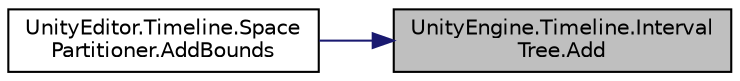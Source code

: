 digraph "UnityEngine.Timeline.IntervalTree.Add"
{
 // LATEX_PDF_SIZE
  edge [fontname="Helvetica",fontsize="10",labelfontname="Helvetica",labelfontsize="10"];
  node [fontname="Helvetica",fontsize="10",shape=record];
  rankdir="RL";
  Node1 [label="UnityEngine.Timeline.Interval\lTree.Add",height=0.2,width=0.4,color="black", fillcolor="grey75", style="filled", fontcolor="black",tooltip="Add an IInterval to the tree"];
  Node1 -> Node2 [dir="back",color="midnightblue",fontsize="10",style="solid",fontname="Helvetica"];
  Node2 [label="UnityEditor.Timeline.Space\lPartitioner.AddBounds",height=0.2,width=0.4,color="black", fillcolor="white", style="filled",URL="$class_unity_editor_1_1_timeline_1_1_space_partitioner.html#a88cdc0700e74458c055f6f7bfbe5e665",tooltip=" "];
}

